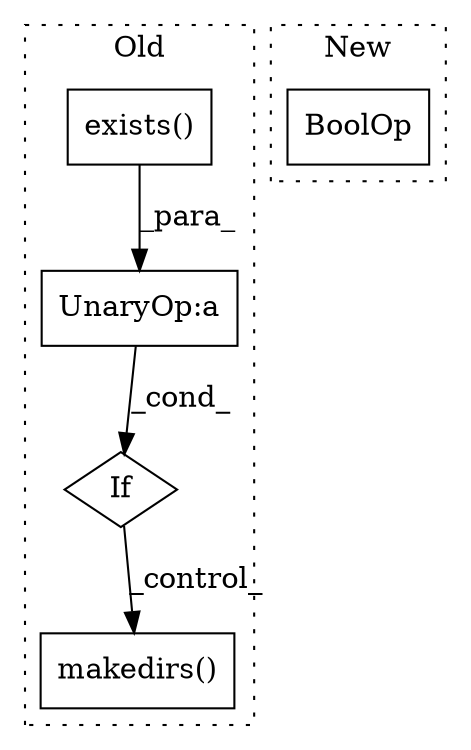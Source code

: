 digraph G {
subgraph cluster0 {
1 [label="makedirs()" a="75" s="1117,1190" l="12,1" shape="box"];
3 [label="If" a="96" s="1018" l="3" shape="diamond"];
4 [label="UnaryOp:a" a="61" s="1021" l="81" shape="box"];
5 [label="exists()" a="75" s="1025,1101" l="15,1" shape="box"];
label = "Old";
style="dotted";
}
subgraph cluster1 {
2 [label="BoolOp" a="72" s="5168" l="44" shape="box"];
label = "New";
style="dotted";
}
3 -> 1 [label="_control_"];
4 -> 3 [label="_cond_"];
5 -> 4 [label="_para_"];
}